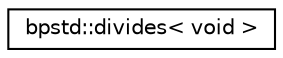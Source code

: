 digraph "Graphical Class Hierarchy"
{
 // LATEX_PDF_SIZE
  edge [fontname="Helvetica",fontsize="10",labelfontname="Helvetica",labelfontsize="10"];
  node [fontname="Helvetica",fontsize="10",shape=record];
  rankdir="LR";
  Node0 [label="bpstd::divides\< void \>",height=0.2,width=0.4,color="black", fillcolor="white", style="filled",URL="$db/d72/structbpstd_1_1divides_3_01void_01_4.html",tooltip=" "];
}
